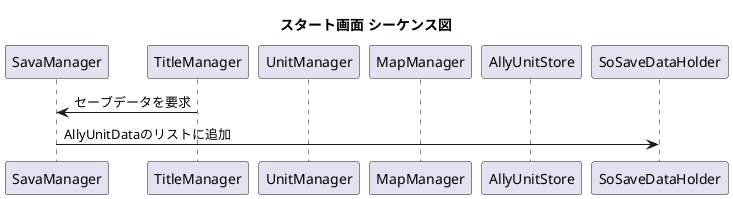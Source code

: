 @startuml
title スタート画面 シーケンス図

participant SavaManager
participant TitleManager
participant UnitManager
participant MapManager
participant AllyUnitStore

TitleManager -> SavaManager: セーブデータを要求
SavaManager -> SoSaveDataHolder: AllyUnitDataのリストに追加

@enduml